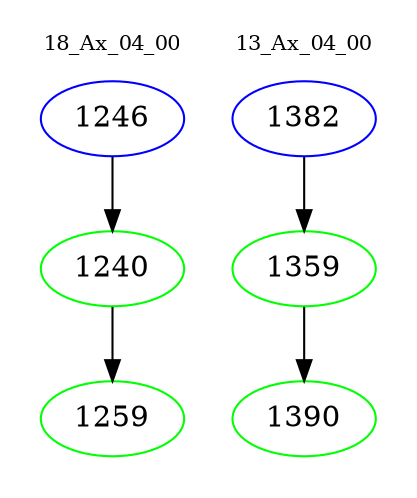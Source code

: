 digraph{
subgraph cluster_0 {
color = white
label = "18_Ax_04_00";
fontsize=10;
T0_1246 [label="1246", color="blue"]
T0_1246 -> T0_1240 [color="black"]
T0_1240 [label="1240", color="green"]
T0_1240 -> T0_1259 [color="black"]
T0_1259 [label="1259", color="green"]
}
subgraph cluster_1 {
color = white
label = "13_Ax_04_00";
fontsize=10;
T1_1382 [label="1382", color="blue"]
T1_1382 -> T1_1359 [color="black"]
T1_1359 [label="1359", color="green"]
T1_1359 -> T1_1390 [color="black"]
T1_1390 [label="1390", color="green"]
}
}
